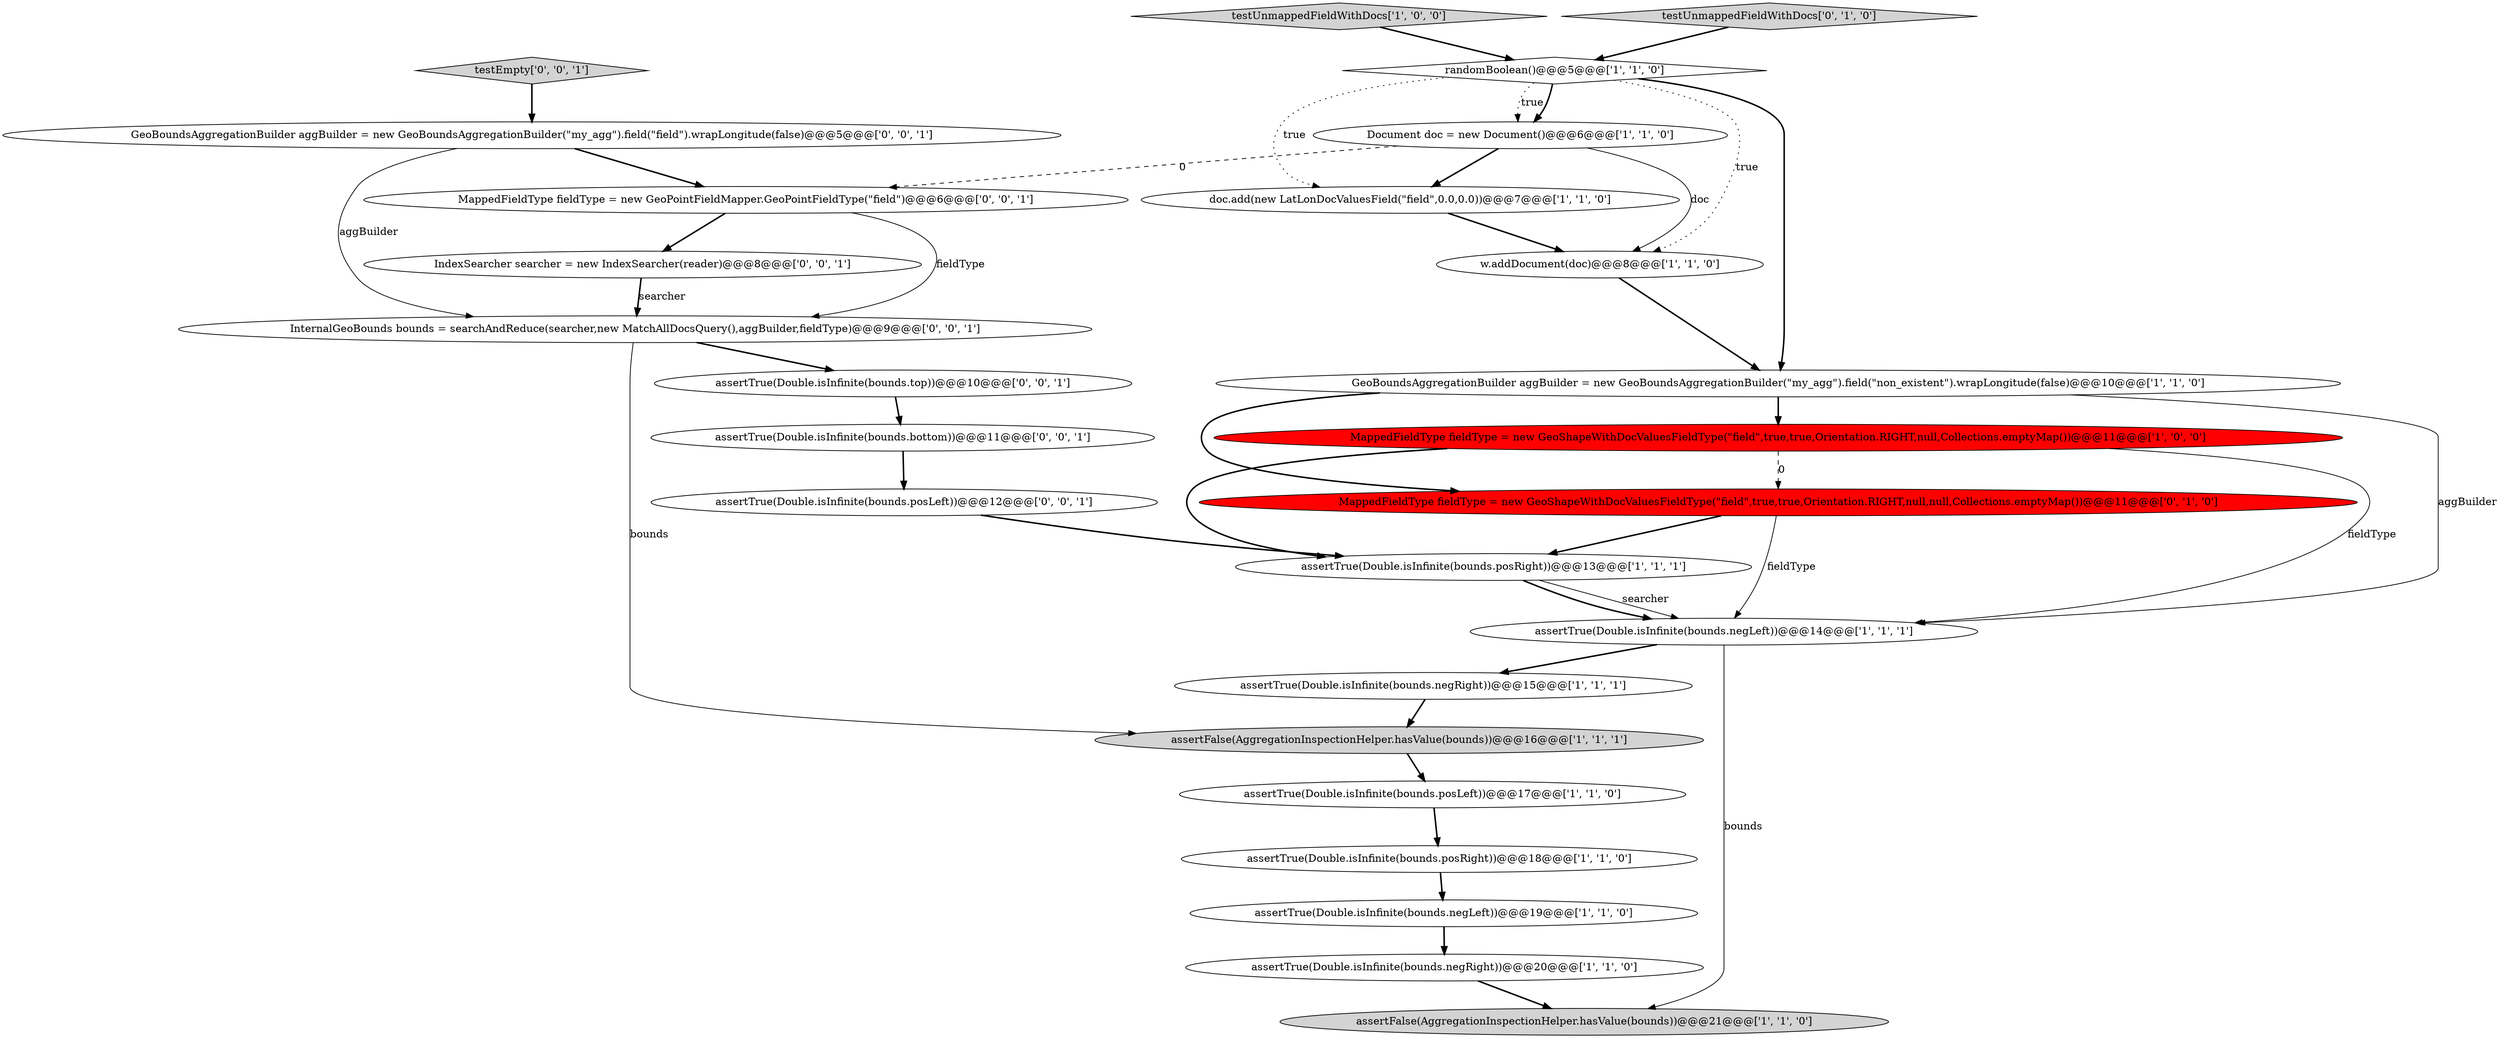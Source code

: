 digraph {
9 [style = filled, label = "w.addDocument(doc)@@@8@@@['1', '1', '0']", fillcolor = white, shape = ellipse image = "AAA0AAABBB1BBB"];
23 [style = filled, label = "assertTrue(Double.isInfinite(bounds.top))@@@10@@@['0', '0', '1']", fillcolor = white, shape = ellipse image = "AAA0AAABBB3BBB"];
14 [style = filled, label = "randomBoolean()@@@5@@@['1', '1', '0']", fillcolor = white, shape = diamond image = "AAA0AAABBB1BBB"];
8 [style = filled, label = "testUnmappedFieldWithDocs['1', '0', '0']", fillcolor = lightgray, shape = diamond image = "AAA0AAABBB1BBB"];
17 [style = filled, label = "testUnmappedFieldWithDocs['0', '1', '0']", fillcolor = lightgray, shape = diamond image = "AAA0AAABBB2BBB"];
19 [style = filled, label = "testEmpty['0', '0', '1']", fillcolor = lightgray, shape = diamond image = "AAA0AAABBB3BBB"];
7 [style = filled, label = "assertTrue(Double.isInfinite(bounds.posRight))@@@18@@@['1', '1', '0']", fillcolor = white, shape = ellipse image = "AAA0AAABBB1BBB"];
4 [style = filled, label = "Document doc = new Document()@@@6@@@['1', '1', '0']", fillcolor = white, shape = ellipse image = "AAA0AAABBB1BBB"];
10 [style = filled, label = "assertTrue(Double.isInfinite(bounds.negRight))@@@20@@@['1', '1', '0']", fillcolor = white, shape = ellipse image = "AAA0AAABBB1BBB"];
3 [style = filled, label = "assertTrue(Double.isInfinite(bounds.negLeft))@@@14@@@['1', '1', '1']", fillcolor = white, shape = ellipse image = "AAA0AAABBB1BBB"];
11 [style = filled, label = "assertTrue(Double.isInfinite(bounds.negLeft))@@@19@@@['1', '1', '0']", fillcolor = white, shape = ellipse image = "AAA0AAABBB1BBB"];
15 [style = filled, label = "assertFalse(AggregationInspectionHelper.hasValue(bounds))@@@21@@@['1', '1', '0']", fillcolor = lightgray, shape = ellipse image = "AAA0AAABBB1BBB"];
16 [style = filled, label = "MappedFieldType fieldType = new GeoShapeWithDocValuesFieldType(\"field\",true,true,Orientation.RIGHT,null,null,Collections.emptyMap())@@@11@@@['0', '1', '0']", fillcolor = red, shape = ellipse image = "AAA1AAABBB2BBB"];
6 [style = filled, label = "assertTrue(Double.isInfinite(bounds.negRight))@@@15@@@['1', '1', '1']", fillcolor = white, shape = ellipse image = "AAA0AAABBB1BBB"];
12 [style = filled, label = "assertTrue(Double.isInfinite(bounds.posLeft))@@@17@@@['1', '1', '0']", fillcolor = white, shape = ellipse image = "AAA0AAABBB1BBB"];
25 [style = filled, label = "assertTrue(Double.isInfinite(bounds.posLeft))@@@12@@@['0', '0', '1']", fillcolor = white, shape = ellipse image = "AAA0AAABBB3BBB"];
2 [style = filled, label = "GeoBoundsAggregationBuilder aggBuilder = new GeoBoundsAggregationBuilder(\"my_agg\").field(\"non_existent\").wrapLongitude(false)@@@10@@@['1', '1', '0']", fillcolor = white, shape = ellipse image = "AAA0AAABBB1BBB"];
13 [style = filled, label = "assertTrue(Double.isInfinite(bounds.posRight))@@@13@@@['1', '1', '1']", fillcolor = white, shape = ellipse image = "AAA0AAABBB1BBB"];
18 [style = filled, label = "assertTrue(Double.isInfinite(bounds.bottom))@@@11@@@['0', '0', '1']", fillcolor = white, shape = ellipse image = "AAA0AAABBB3BBB"];
0 [style = filled, label = "MappedFieldType fieldType = new GeoShapeWithDocValuesFieldType(\"field\",true,true,Orientation.RIGHT,null,Collections.emptyMap())@@@11@@@['1', '0', '0']", fillcolor = red, shape = ellipse image = "AAA1AAABBB1BBB"];
21 [style = filled, label = "InternalGeoBounds bounds = searchAndReduce(searcher,new MatchAllDocsQuery(),aggBuilder,fieldType)@@@9@@@['0', '0', '1']", fillcolor = white, shape = ellipse image = "AAA0AAABBB3BBB"];
20 [style = filled, label = "IndexSearcher searcher = new IndexSearcher(reader)@@@8@@@['0', '0', '1']", fillcolor = white, shape = ellipse image = "AAA0AAABBB3BBB"];
5 [style = filled, label = "doc.add(new LatLonDocValuesField(\"field\",0.0,0.0))@@@7@@@['1', '1', '0']", fillcolor = white, shape = ellipse image = "AAA0AAABBB1BBB"];
22 [style = filled, label = "GeoBoundsAggregationBuilder aggBuilder = new GeoBoundsAggregationBuilder(\"my_agg\").field(\"field\").wrapLongitude(false)@@@5@@@['0', '0', '1']", fillcolor = white, shape = ellipse image = "AAA0AAABBB3BBB"];
1 [style = filled, label = "assertFalse(AggregationInspectionHelper.hasValue(bounds))@@@16@@@['1', '1', '1']", fillcolor = lightgray, shape = ellipse image = "AAA0AAABBB1BBB"];
24 [style = filled, label = "MappedFieldType fieldType = new GeoPointFieldMapper.GeoPointFieldType(\"field\")@@@6@@@['0', '0', '1']", fillcolor = white, shape = ellipse image = "AAA0AAABBB3BBB"];
16->3 [style = solid, label="fieldType"];
16->13 [style = bold, label=""];
13->3 [style = solid, label="searcher"];
7->11 [style = bold, label=""];
10->15 [style = bold, label=""];
0->13 [style = bold, label=""];
5->9 [style = bold, label=""];
9->2 [style = bold, label=""];
25->13 [style = bold, label=""];
2->3 [style = solid, label="aggBuilder"];
0->16 [style = dashed, label="0"];
8->14 [style = bold, label=""];
3->6 [style = bold, label=""];
0->3 [style = solid, label="fieldType"];
12->7 [style = bold, label=""];
4->9 [style = solid, label="doc"];
24->20 [style = bold, label=""];
20->21 [style = bold, label=""];
20->21 [style = solid, label="searcher"];
6->1 [style = bold, label=""];
2->0 [style = bold, label=""];
14->5 [style = dotted, label="true"];
13->3 [style = bold, label=""];
17->14 [style = bold, label=""];
11->10 [style = bold, label=""];
22->21 [style = solid, label="aggBuilder"];
1->12 [style = bold, label=""];
18->25 [style = bold, label=""];
24->21 [style = solid, label="fieldType"];
14->2 [style = bold, label=""];
3->15 [style = solid, label="bounds"];
14->9 [style = dotted, label="true"];
22->24 [style = bold, label=""];
4->24 [style = dashed, label="0"];
14->4 [style = dotted, label="true"];
19->22 [style = bold, label=""];
4->5 [style = bold, label=""];
21->1 [style = solid, label="bounds"];
23->18 [style = bold, label=""];
14->4 [style = bold, label=""];
21->23 [style = bold, label=""];
2->16 [style = bold, label=""];
}
